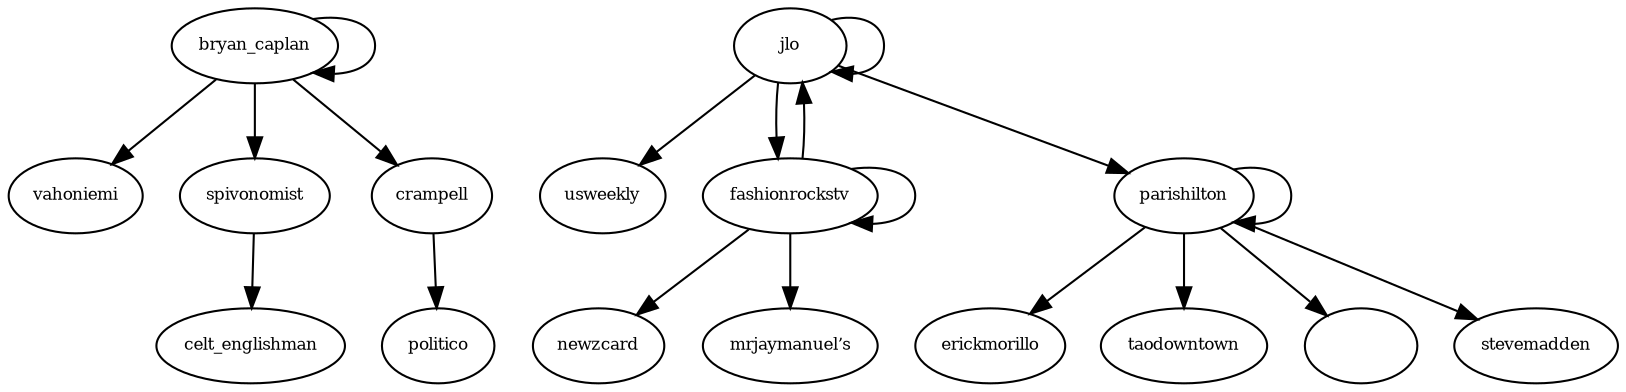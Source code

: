 digraph RGL__DirectedAdjacencyGraph {
    bryan_caplan [
        fontsize = 8,
        label = bryan_caplan
    ]

    vahoniemi [
        fontsize = 8,
        label = vahoniemi
    ]

    spivonomist [
        fontsize = 8,
        label = spivonomist
    ]

    crampell [
        fontsize = 8,
        label = crampell
    ]

    celt_englishman [
        fontsize = 8,
        label = celt_englishman
    ]

    politico [
        fontsize = 8,
        label = politico
    ]

    jlo [
        fontsize = 8,
        label = jlo
    ]

    usweekly [
        fontsize = 8,
        label = usweekly
    ]

    fashionrockstv [
        fontsize = 8,
        label = fashionrockstv
    ]

    parishilton [
        fontsize = 8,
        label = parishilton
    ]

    newzcard [
        fontsize = 8,
        label = newzcard
    ]

    "mrjaymanuel’s" [
        fontsize = 8,
        label = "mrjaymanuel’s"
    ]

    erickmorillo [
        fontsize = 8,
        label = erickmorillo
    ]

    taodowntown [
        fontsize = 8,
        label = taodowntown
    ]

    "" [
        fontsize = 8,
        label = ""
    ]

    stevemadden [
        fontsize = 8,
        label = stevemadden
    ]

    bryan_caplan -> vahoniemi [
        fontsize = 8
    ]

    bryan_caplan -> bryan_caplan [
        fontsize = 8
    ]

    bryan_caplan -> spivonomist [
        fontsize = 8
    ]

    bryan_caplan -> crampell [
        fontsize = 8
    ]

    spivonomist -> celt_englishman [
        fontsize = 8
    ]

    crampell -> politico [
        fontsize = 8
    ]

    jlo -> usweekly [
        fontsize = 8
    ]

    jlo -> fashionrockstv [
        fontsize = 8
    ]

    jlo -> parishilton [
        fontsize = 8
    ]

    jlo -> jlo [
        fontsize = 8
    ]

    fashionrockstv -> newzcard [
        fontsize = 8
    ]

    fashionrockstv -> "mrjaymanuel’s" [
        fontsize = 8
    ]

    fashionrockstv -> jlo [
        fontsize = 8
    ]

    fashionrockstv -> fashionrockstv [
        fontsize = 8
    ]

    parishilton -> erickmorillo [
        fontsize = 8
    ]

    parishilton -> parishilton [
        fontsize = 8
    ]

    parishilton -> taodowntown [
        fontsize = 8
    ]

    parishilton -> "" [
        fontsize = 8
    ]

    parishilton -> stevemadden [
        fontsize = 8
    ]
}
